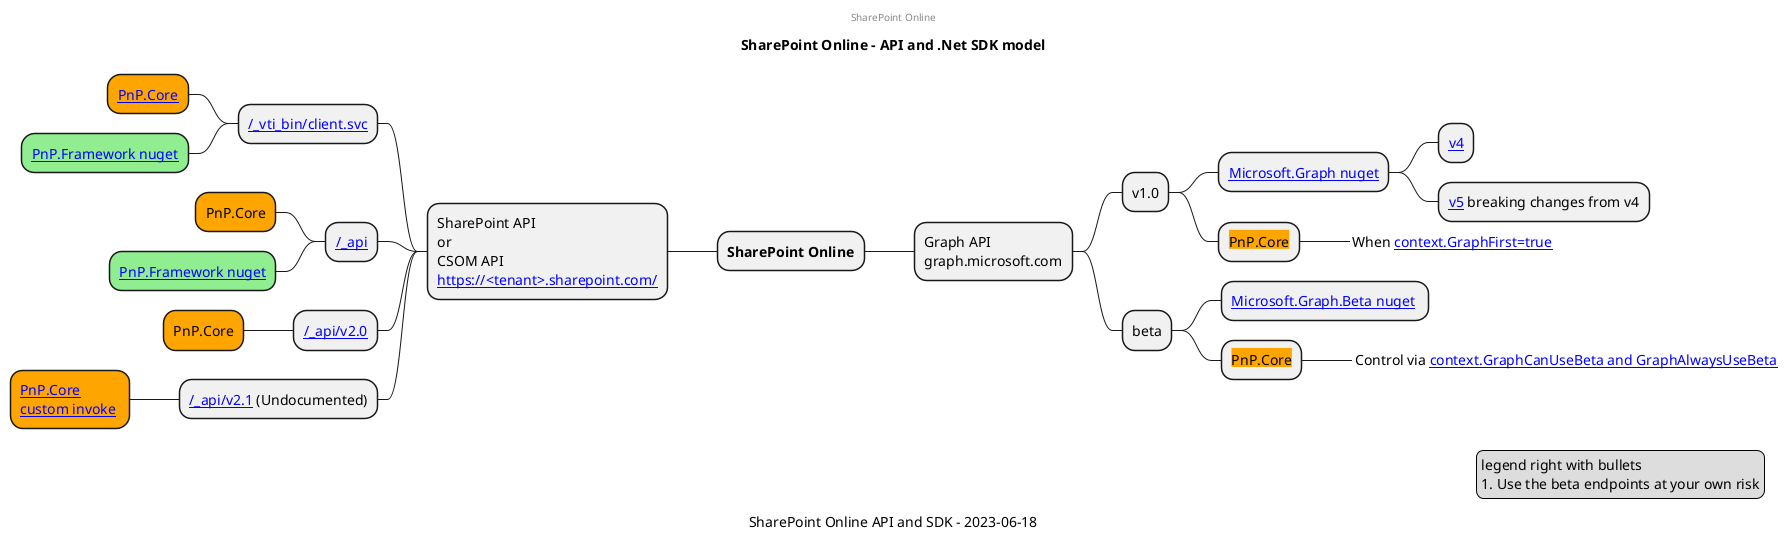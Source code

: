 @startmindmap
center header
SharePoint Online
endheader
title SharePoint Online - API and .Net SDK model

* **SharePoint Online**
 * Graph API\ngraph.microsoft.com
  * v1.0
   * [[https://www.nuget.org/packages/Microsoft.Graph/ Microsoft.Graph nuget]]
    * [[https://devblogs.microsoft.com/microsoft365dev/microsoft-graph-net-sdk-v4-now-generally-available-with-streamlined-authentication-and-more/ v4]]
    * [[https://devblogs.microsoft.com/microsoft365dev/microsoft-graph-net-sdk-v5-is-now-generally-available/ v5]] breaking changes from v4
   * <back:orange>PnP.Core</back>
    *_ When [[https://pnp.github.io/pnpcore/using-the-sdk/basics-apis.html#sharepoint-rest-versus-microsoft-graph context.GraphFirst=true]]
  * beta
   * [[https://www.nuget.org/packages/Microsoft.Graph.Beta Microsoft.Graph.Beta nuget]] 
   * <back:orange>PnP.Core</back>
    *_ Control via [[https://pnp.github.io/pnpcore/using-the-sdk/basics-apis.html#graph-v1-versus-graph-beta context.GraphCanUseBeta and GraphAlwaysUseBeta]]

left side
** SharePoint API\nor\nCSOM API\n[[https://<tenant>.sharepoint.com/ https://<tenant>.sharepoint.com/]]
*** [[ /_vti_bin/client.svc]]
****[#Orange] [[https://github.com/pnp/pnpcore#what-underlying-apis-are-used PnP.Core]]
****[#LightGreen] [[https://www.nuget.org/packages/PnP.Framework/ PnP.Framework nuget]]
*** [[https://learn.microsoft.com/en-us/sharepoint/dev/sp-add-ins/get-to-know-the-sharepoint-rest-service?tabs=csom /_api]]
****[#Orange] PnP.Core
****[#LightGreen] [[https://www.nuget.org/packages/PnP.Framework/ PnP.Framework nuget]]
*** [[https://learn.microsoft.com/en-us/sharepoint/dev/apis/sharepoint-rest-graph /_api/v2.0]]
****[#Orange] PnP.Core
*** [[https://powerusers.microsoft.com/t5/General-Power-Automate/Sharepoint-Site-Collection-Id-and-Site-Web-Id-Information-using/td-p/2038311 /_api/v2.1]] (Undocumented)
****[#Orange] [[https://github.com/pnp/pnpcore/blob/26b5ee466115bca6b0922164c17cd509600d4c1b/docs/using-the-sdk/taxonomy-intro.md?plain=1#L52 PnP.Core\ncustom invoke]] 

legend right
legend right with bullets
# Use the beta endpoints at your own risk
endlegend

caption SharePoint Online API and SDK - 2023-06-18

@endmindmap